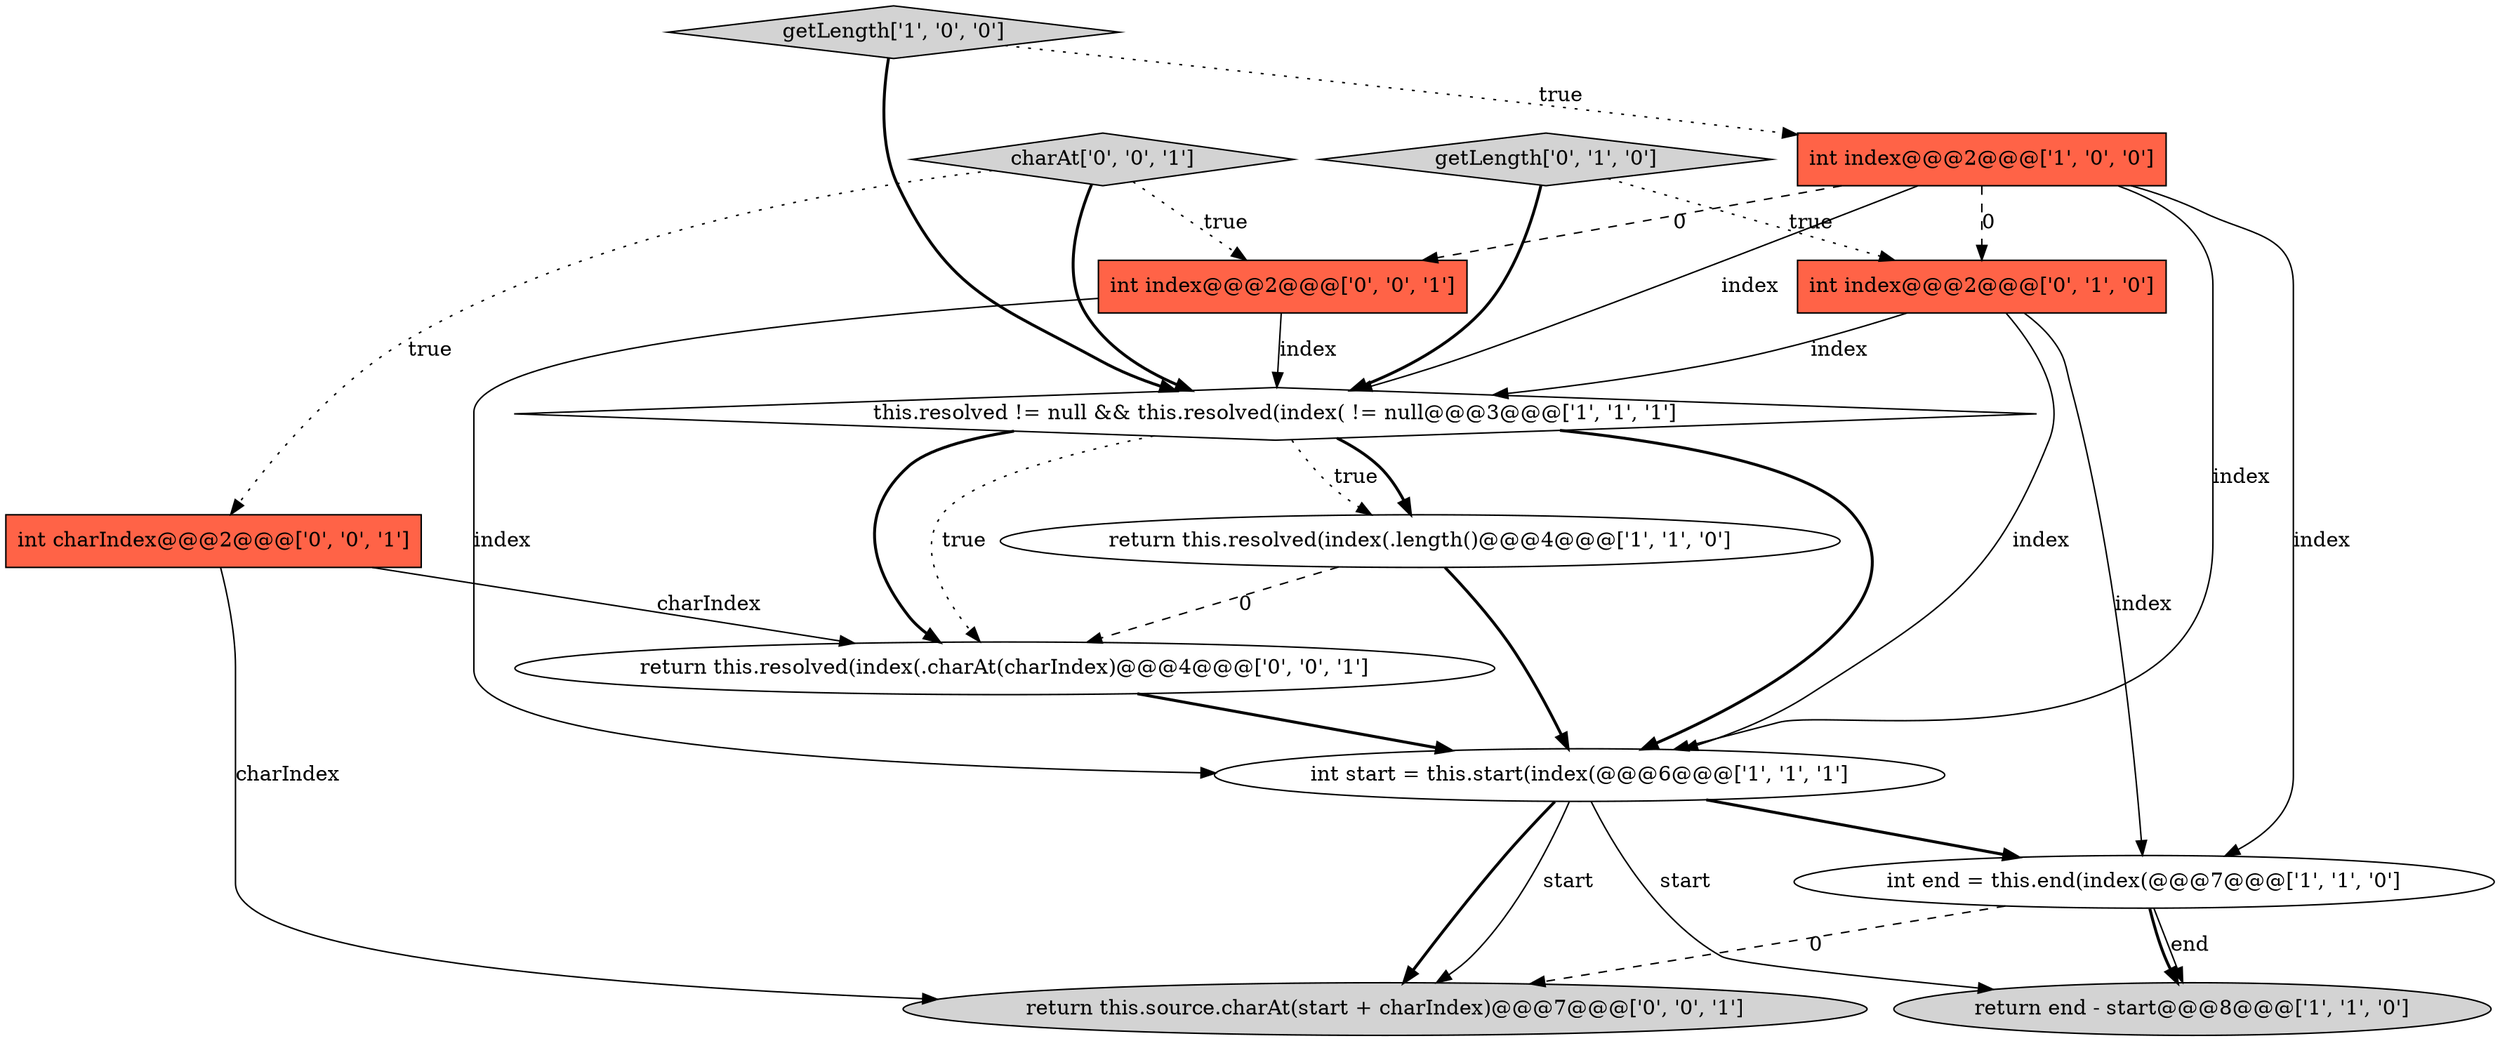 digraph {
5 [style = filled, label = "return this.resolved(index(.length()@@@4@@@['1', '1', '0']", fillcolor = white, shape = ellipse image = "AAA0AAABBB1BBB"];
12 [style = filled, label = "return this.resolved(index(.charAt(charIndex)@@@4@@@['0', '0', '1']", fillcolor = white, shape = ellipse image = "AAA0AAABBB3BBB"];
13 [style = filled, label = "int index@@@2@@@['0', '0', '1']", fillcolor = tomato, shape = box image = "AAA0AAABBB3BBB"];
1 [style = filled, label = "return end - start@@@8@@@['1', '1', '0']", fillcolor = lightgray, shape = ellipse image = "AAA0AAABBB1BBB"];
7 [style = filled, label = "int index@@@2@@@['0', '1', '0']", fillcolor = tomato, shape = box image = "AAA1AAABBB2BBB"];
3 [style = filled, label = "int start = this.start(index(@@@6@@@['1', '1', '1']", fillcolor = white, shape = ellipse image = "AAA0AAABBB1BBB"];
2 [style = filled, label = "getLength['1', '0', '0']", fillcolor = lightgray, shape = diamond image = "AAA0AAABBB1BBB"];
10 [style = filled, label = "int charIndex@@@2@@@['0', '0', '1']", fillcolor = tomato, shape = box image = "AAA0AAABBB3BBB"];
6 [style = filled, label = "int index@@@2@@@['1', '0', '0']", fillcolor = tomato, shape = box image = "AAA1AAABBB1BBB"];
0 [style = filled, label = "int end = this.end(index(@@@7@@@['1', '1', '0']", fillcolor = white, shape = ellipse image = "AAA0AAABBB1BBB"];
8 [style = filled, label = "getLength['0', '1', '0']", fillcolor = lightgray, shape = diamond image = "AAA0AAABBB2BBB"];
11 [style = filled, label = "return this.source.charAt(start + charIndex)@@@7@@@['0', '0', '1']", fillcolor = lightgray, shape = ellipse image = "AAA0AAABBB3BBB"];
9 [style = filled, label = "charAt['0', '0', '1']", fillcolor = lightgray, shape = diamond image = "AAA0AAABBB3BBB"];
4 [style = filled, label = "this.resolved != null && this.resolved(index( != null@@@3@@@['1', '1', '1']", fillcolor = white, shape = diamond image = "AAA0AAABBB1BBB"];
5->3 [style = bold, label=""];
3->11 [style = solid, label="start"];
4->5 [style = dotted, label="true"];
4->3 [style = bold, label=""];
5->12 [style = dashed, label="0"];
10->12 [style = solid, label="charIndex"];
6->7 [style = dashed, label="0"];
13->4 [style = solid, label="index"];
6->0 [style = solid, label="index"];
9->4 [style = bold, label=""];
6->3 [style = solid, label="index"];
3->11 [style = bold, label=""];
8->7 [style = dotted, label="true"];
0->11 [style = dashed, label="0"];
0->1 [style = solid, label="end"];
2->4 [style = bold, label=""];
3->0 [style = bold, label=""];
13->3 [style = solid, label="index"];
7->0 [style = solid, label="index"];
6->13 [style = dashed, label="0"];
2->6 [style = dotted, label="true"];
0->1 [style = bold, label=""];
9->13 [style = dotted, label="true"];
3->1 [style = solid, label="start"];
6->4 [style = solid, label="index"];
4->12 [style = bold, label=""];
10->11 [style = solid, label="charIndex"];
12->3 [style = bold, label=""];
7->3 [style = solid, label="index"];
8->4 [style = bold, label=""];
4->12 [style = dotted, label="true"];
9->10 [style = dotted, label="true"];
4->5 [style = bold, label=""];
7->4 [style = solid, label="index"];
}

